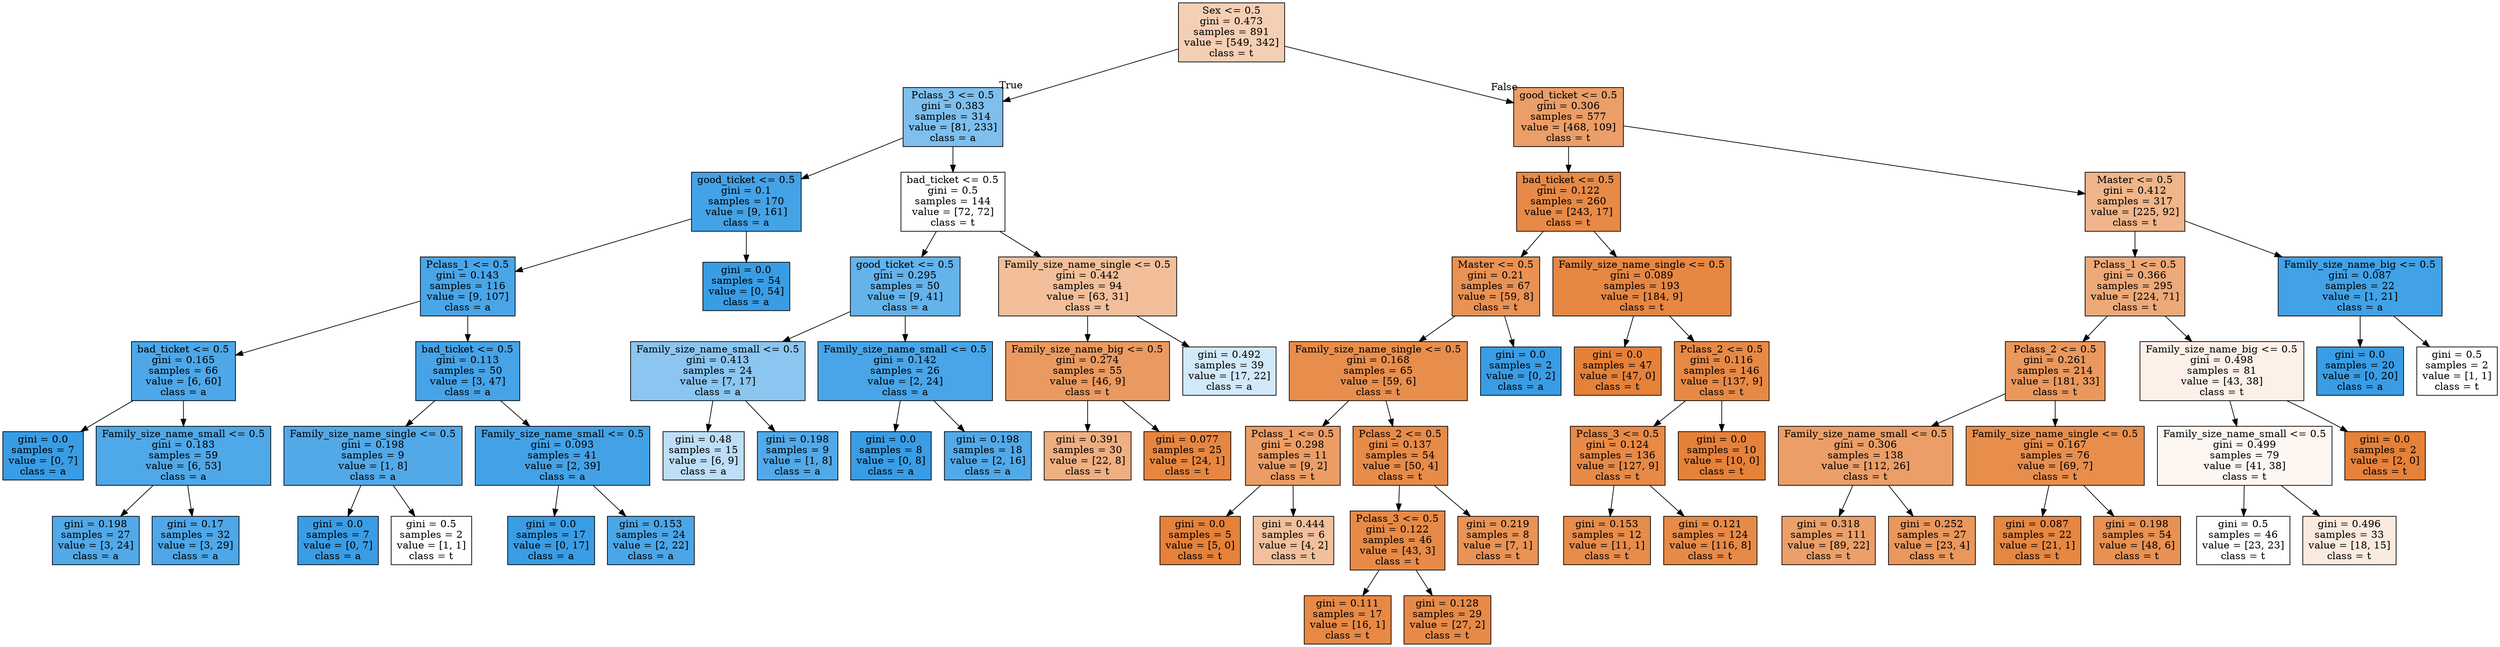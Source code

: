 digraph Tree {
node [shape=box, style="filled", color="black"] ;
0 [label="Sex <= 0.5\ngini = 0.473\nsamples = 891\nvalue = [549, 342]\nclass = t", fillcolor="#f5cfb4"] ;
1 [label="Pclass_3 <= 0.5\ngini = 0.383\nsamples = 314\nvalue = [81, 233]\nclass = a", fillcolor="#7ebfee"] ;
0 -> 1 [labeldistance=2.5, labelangle=45, headlabel="True"] ;
2 [label="good_ticket <= 0.5\ngini = 0.1\nsamples = 170\nvalue = [9, 161]\nclass = a", fillcolor="#44a2e6"] ;
1 -> 2 ;
3 [label="Pclass_1 <= 0.5\ngini = 0.143\nsamples = 116\nvalue = [9, 107]\nclass = a", fillcolor="#4aa5e7"] ;
2 -> 3 ;
4 [label="bad_ticket <= 0.5\ngini = 0.165\nsamples = 66\nvalue = [6, 60]\nclass = a", fillcolor="#4da7e8"] ;
3 -> 4 ;
5 [label="gini = 0.0\nsamples = 7\nvalue = [0, 7]\nclass = a", fillcolor="#399de5"] ;
4 -> 5 ;
6 [label="Family_size_name_small <= 0.5\ngini = 0.183\nsamples = 59\nvalue = [6, 53]\nclass = a", fillcolor="#4fa8e8"] ;
4 -> 6 ;
7 [label="gini = 0.198\nsamples = 27\nvalue = [3, 24]\nclass = a", fillcolor="#52a9e8"] ;
6 -> 7 ;
8 [label="gini = 0.17\nsamples = 32\nvalue = [3, 29]\nclass = a", fillcolor="#4da7e8"] ;
6 -> 8 ;
9 [label="bad_ticket <= 0.5\ngini = 0.113\nsamples = 50\nvalue = [3, 47]\nclass = a", fillcolor="#46a3e7"] ;
3 -> 9 ;
10 [label="Family_size_name_single <= 0.5\ngini = 0.198\nsamples = 9\nvalue = [1, 8]\nclass = a", fillcolor="#52a9e8"] ;
9 -> 10 ;
11 [label="gini = 0.0\nsamples = 7\nvalue = [0, 7]\nclass = a", fillcolor="#399de5"] ;
10 -> 11 ;
12 [label="gini = 0.5\nsamples = 2\nvalue = [1, 1]\nclass = t", fillcolor="#ffffff"] ;
10 -> 12 ;
13 [label="Family_size_name_small <= 0.5\ngini = 0.093\nsamples = 41\nvalue = [2, 39]\nclass = a", fillcolor="#43a2e6"] ;
9 -> 13 ;
14 [label="gini = 0.0\nsamples = 17\nvalue = [0, 17]\nclass = a", fillcolor="#399de5"] ;
13 -> 14 ;
15 [label="gini = 0.153\nsamples = 24\nvalue = [2, 22]\nclass = a", fillcolor="#4ba6e7"] ;
13 -> 15 ;
16 [label="gini = 0.0\nsamples = 54\nvalue = [0, 54]\nclass = a", fillcolor="#399de5"] ;
2 -> 16 ;
17 [label="bad_ticket <= 0.5\ngini = 0.5\nsamples = 144\nvalue = [72, 72]\nclass = t", fillcolor="#ffffff"] ;
1 -> 17 ;
18 [label="good_ticket <= 0.5\ngini = 0.295\nsamples = 50\nvalue = [9, 41]\nclass = a", fillcolor="#64b3eb"] ;
17 -> 18 ;
19 [label="Family_size_name_small <= 0.5\ngini = 0.413\nsamples = 24\nvalue = [7, 17]\nclass = a", fillcolor="#8bc5f0"] ;
18 -> 19 ;
20 [label="gini = 0.48\nsamples = 15\nvalue = [6, 9]\nclass = a", fillcolor="#bddef6"] ;
19 -> 20 ;
21 [label="gini = 0.198\nsamples = 9\nvalue = [1, 8]\nclass = a", fillcolor="#52a9e8"] ;
19 -> 21 ;
22 [label="Family_size_name_small <= 0.5\ngini = 0.142\nsamples = 26\nvalue = [2, 24]\nclass = a", fillcolor="#49a5e7"] ;
18 -> 22 ;
23 [label="gini = 0.0\nsamples = 8\nvalue = [0, 8]\nclass = a", fillcolor="#399de5"] ;
22 -> 23 ;
24 [label="gini = 0.198\nsamples = 18\nvalue = [2, 16]\nclass = a", fillcolor="#52a9e8"] ;
22 -> 24 ;
25 [label="Family_size_name_single <= 0.5\ngini = 0.442\nsamples = 94\nvalue = [63, 31]\nclass = t", fillcolor="#f2bf9a"] ;
17 -> 25 ;
26 [label="Family_size_name_big <= 0.5\ngini = 0.274\nsamples = 55\nvalue = [46, 9]\nclass = t", fillcolor="#ea9a60"] ;
25 -> 26 ;
27 [label="gini = 0.391\nsamples = 30\nvalue = [22, 8]\nclass = t", fillcolor="#eeaf81"] ;
26 -> 27 ;
28 [label="gini = 0.077\nsamples = 25\nvalue = [24, 1]\nclass = t", fillcolor="#e68641"] ;
26 -> 28 ;
29 [label="gini = 0.492\nsamples = 39\nvalue = [17, 22]\nclass = a", fillcolor="#d2e9f9"] ;
25 -> 29 ;
30 [label="good_ticket <= 0.5\ngini = 0.306\nsamples = 577\nvalue = [468, 109]\nclass = t", fillcolor="#eb9e67"] ;
0 -> 30 [labeldistance=2.5, labelangle=-45, headlabel="False"] ;
31 [label="bad_ticket <= 0.5\ngini = 0.122\nsamples = 260\nvalue = [243, 17]\nclass = t", fillcolor="#e78a47"] ;
30 -> 31 ;
32 [label="Master <= 0.5\ngini = 0.21\nsamples = 67\nvalue = [59, 8]\nclass = t", fillcolor="#e99254"] ;
31 -> 32 ;
33 [label="Family_size_name_single <= 0.5\ngini = 0.168\nsamples = 65\nvalue = [59, 6]\nclass = t", fillcolor="#e88e4d"] ;
32 -> 33 ;
34 [label="Pclass_1 <= 0.5\ngini = 0.298\nsamples = 11\nvalue = [9, 2]\nclass = t", fillcolor="#eb9d65"] ;
33 -> 34 ;
35 [label="gini = 0.0\nsamples = 5\nvalue = [5, 0]\nclass = t", fillcolor="#e58139"] ;
34 -> 35 ;
36 [label="gini = 0.444\nsamples = 6\nvalue = [4, 2]\nclass = t", fillcolor="#f2c09c"] ;
34 -> 36 ;
37 [label="Pclass_2 <= 0.5\ngini = 0.137\nsamples = 54\nvalue = [50, 4]\nclass = t", fillcolor="#e78b49"] ;
33 -> 37 ;
38 [label="Pclass_3 <= 0.5\ngini = 0.122\nsamples = 46\nvalue = [43, 3]\nclass = t", fillcolor="#e78a47"] ;
37 -> 38 ;
39 [label="gini = 0.111\nsamples = 17\nvalue = [16, 1]\nclass = t", fillcolor="#e78945"] ;
38 -> 39 ;
40 [label="gini = 0.128\nsamples = 29\nvalue = [27, 2]\nclass = t", fillcolor="#e78a48"] ;
38 -> 40 ;
41 [label="gini = 0.219\nsamples = 8\nvalue = [7, 1]\nclass = t", fillcolor="#e99355"] ;
37 -> 41 ;
42 [label="gini = 0.0\nsamples = 2\nvalue = [0, 2]\nclass = a", fillcolor="#399de5"] ;
32 -> 42 ;
43 [label="Family_size_name_single <= 0.5\ngini = 0.089\nsamples = 193\nvalue = [184, 9]\nclass = t", fillcolor="#e68743"] ;
31 -> 43 ;
44 [label="gini = 0.0\nsamples = 47\nvalue = [47, 0]\nclass = t", fillcolor="#e58139"] ;
43 -> 44 ;
45 [label="Pclass_2 <= 0.5\ngini = 0.116\nsamples = 146\nvalue = [137, 9]\nclass = t", fillcolor="#e78946"] ;
43 -> 45 ;
46 [label="Pclass_3 <= 0.5\ngini = 0.124\nsamples = 136\nvalue = [127, 9]\nclass = t", fillcolor="#e78a47"] ;
45 -> 46 ;
47 [label="gini = 0.153\nsamples = 12\nvalue = [11, 1]\nclass = t", fillcolor="#e78c4b"] ;
46 -> 47 ;
48 [label="gini = 0.121\nsamples = 124\nvalue = [116, 8]\nclass = t", fillcolor="#e78a47"] ;
46 -> 48 ;
49 [label="gini = 0.0\nsamples = 10\nvalue = [10, 0]\nclass = t", fillcolor="#e58139"] ;
45 -> 49 ;
50 [label="Master <= 0.5\ngini = 0.412\nsamples = 317\nvalue = [225, 92]\nclass = t", fillcolor="#f0b58a"] ;
30 -> 50 ;
51 [label="Pclass_1 <= 0.5\ngini = 0.366\nsamples = 295\nvalue = [224, 71]\nclass = t", fillcolor="#eda978"] ;
50 -> 51 ;
52 [label="Pclass_2 <= 0.5\ngini = 0.261\nsamples = 214\nvalue = [181, 33]\nclass = t", fillcolor="#ea985d"] ;
51 -> 52 ;
53 [label="Family_size_name_small <= 0.5\ngini = 0.306\nsamples = 138\nvalue = [112, 26]\nclass = t", fillcolor="#eb9e67"] ;
52 -> 53 ;
54 [label="gini = 0.318\nsamples = 111\nvalue = [89, 22]\nclass = t", fillcolor="#eba06a"] ;
53 -> 54 ;
55 [label="gini = 0.252\nsamples = 27\nvalue = [23, 4]\nclass = t", fillcolor="#ea975b"] ;
53 -> 55 ;
56 [label="Family_size_name_single <= 0.5\ngini = 0.167\nsamples = 76\nvalue = [69, 7]\nclass = t", fillcolor="#e88e4d"] ;
52 -> 56 ;
57 [label="gini = 0.087\nsamples = 22\nvalue = [21, 1]\nclass = t", fillcolor="#e68742"] ;
56 -> 57 ;
58 [label="gini = 0.198\nsamples = 54\nvalue = [48, 6]\nclass = t", fillcolor="#e89152"] ;
56 -> 58 ;
59 [label="Family_size_name_big <= 0.5\ngini = 0.498\nsamples = 81\nvalue = [43, 38]\nclass = t", fillcolor="#fcf0e8"] ;
51 -> 59 ;
60 [label="Family_size_name_small <= 0.5\ngini = 0.499\nsamples = 79\nvalue = [41, 38]\nclass = t", fillcolor="#fdf6f1"] ;
59 -> 60 ;
61 [label="gini = 0.5\nsamples = 46\nvalue = [23, 23]\nclass = t", fillcolor="#ffffff"] ;
60 -> 61 ;
62 [label="gini = 0.496\nsamples = 33\nvalue = [18, 15]\nclass = t", fillcolor="#fbeade"] ;
60 -> 62 ;
63 [label="gini = 0.0\nsamples = 2\nvalue = [2, 0]\nclass = t", fillcolor="#e58139"] ;
59 -> 63 ;
64 [label="Family_size_name_big <= 0.5\ngini = 0.087\nsamples = 22\nvalue = [1, 21]\nclass = a", fillcolor="#42a2e6"] ;
50 -> 64 ;
65 [label="gini = 0.0\nsamples = 20\nvalue = [0, 20]\nclass = a", fillcolor="#399de5"] ;
64 -> 65 ;
66 [label="gini = 0.5\nsamples = 2\nvalue = [1, 1]\nclass = t", fillcolor="#ffffff"] ;
64 -> 66 ;
}